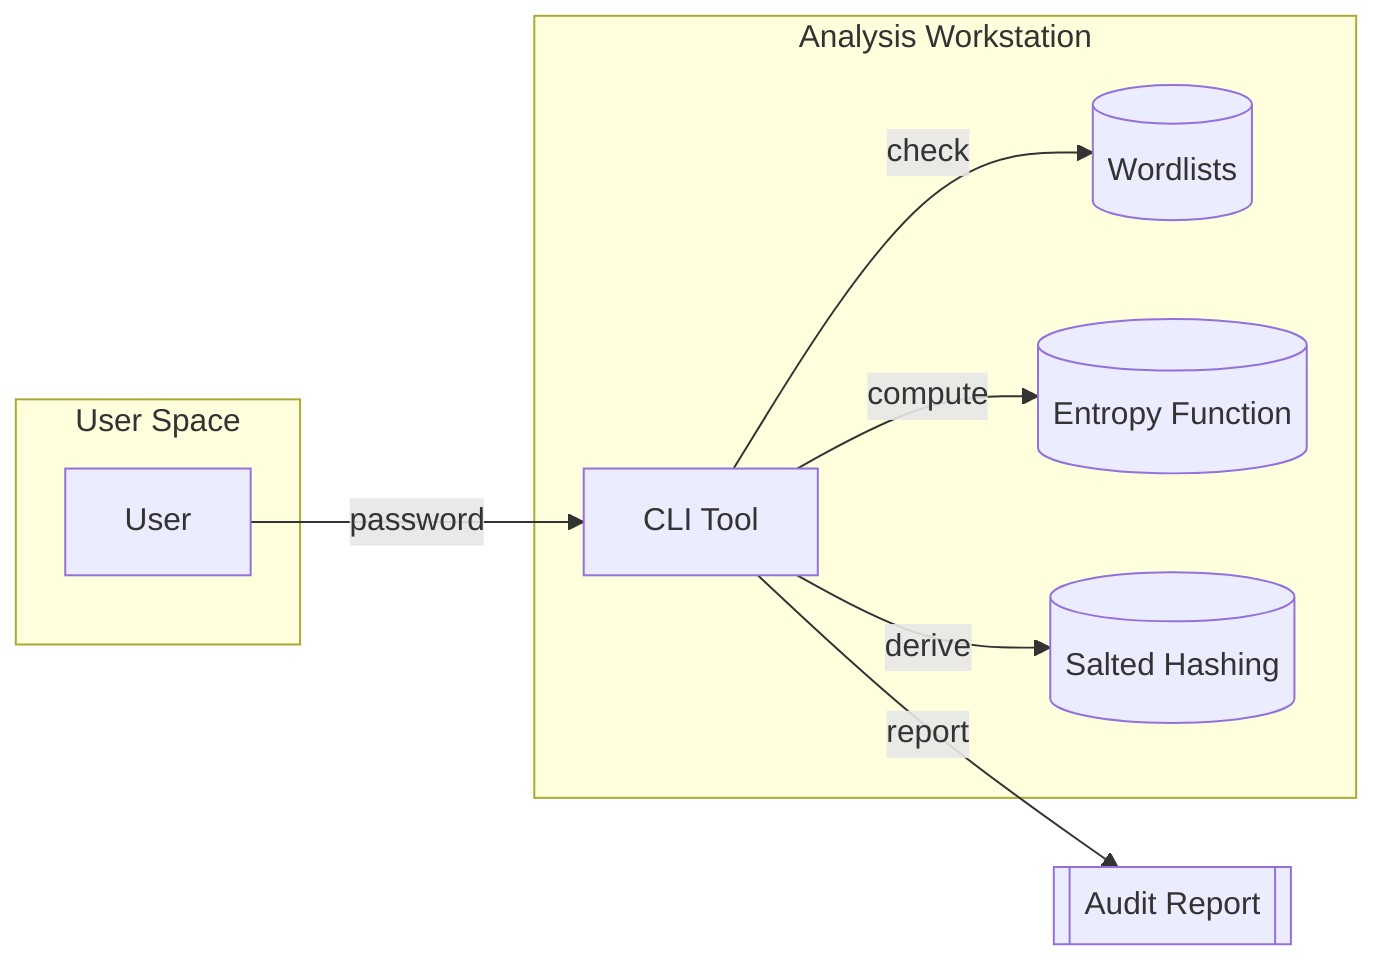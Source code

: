 flowchart LR
  subgraph User Space
    U[User]
  end
  subgraph Analysis Workstation
    T[CLI Tool]
    D[(Wordlists)]
    E[(Entropy Function)]
    H[(Salted Hashing)]
  end
  U -->|password| T
  T -->|check| D
  T -->|compute| E
  T -->|derive| H
  T -->|report| R[[Audit Report]]